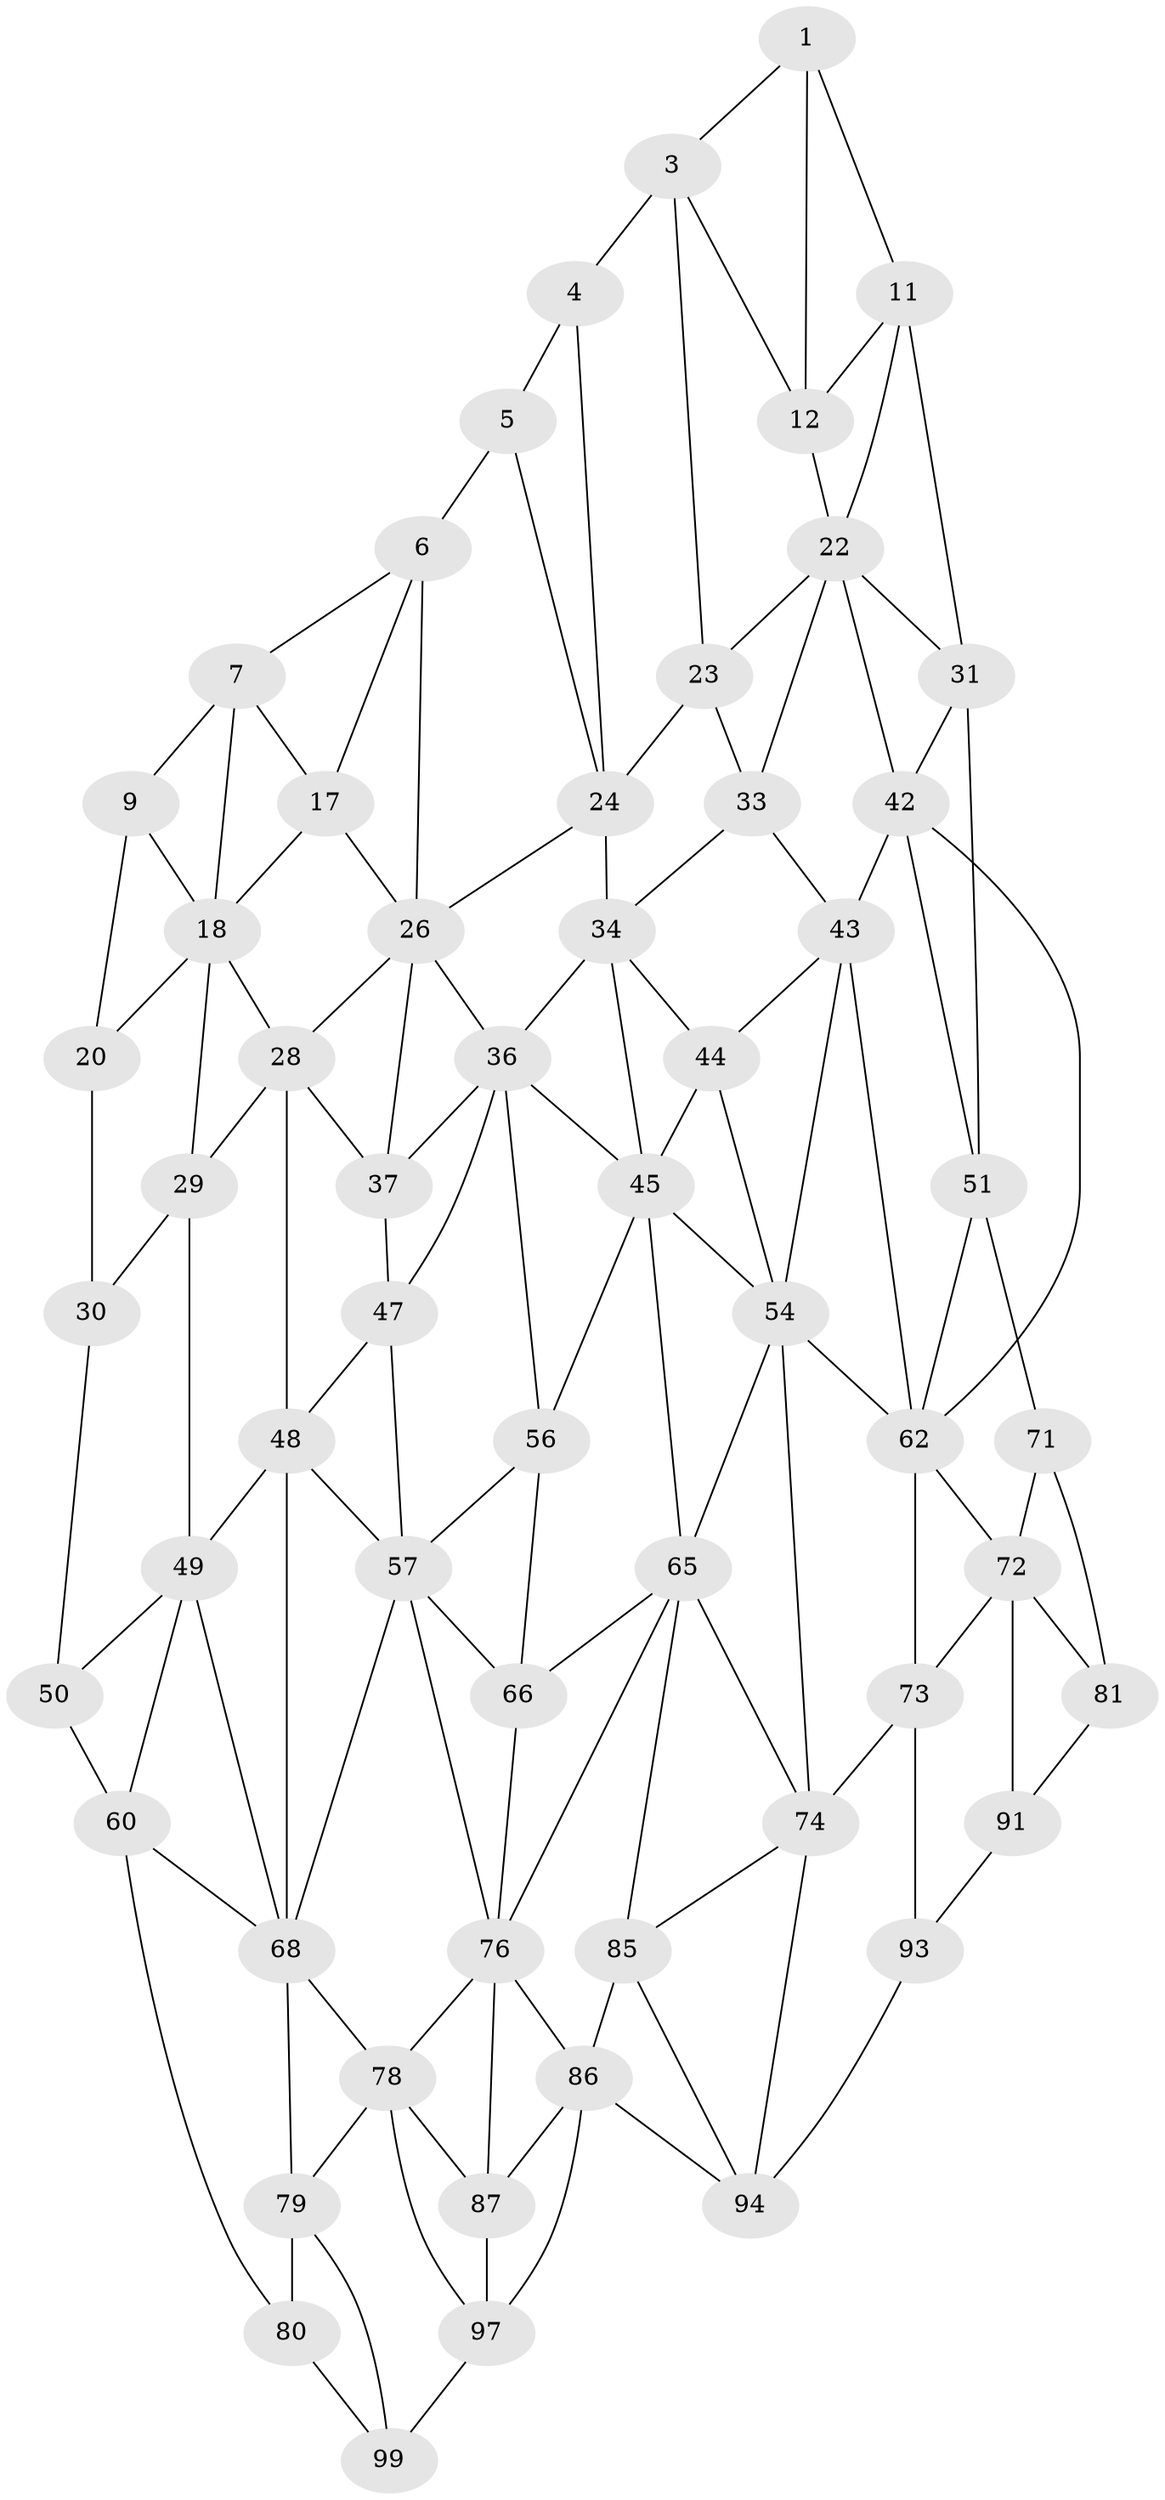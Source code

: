 // original degree distribution, {2: 0.04, 3: 0.32, 4: 0.64}
// Generated by graph-tools (version 1.1) at 2025/38/02/21/25 10:38:56]
// undirected, 58 vertices, 126 edges
graph export_dot {
graph [start="1"]
  node [color=gray90,style=filled];
  1 [super="+2"];
  3 [super="+13"];
  4 [super="+14"];
  5 [super="+15"];
  6 [super="+16"];
  7 [super="+8"];
  9 [super="+10"];
  11 [super="+21"];
  12;
  17;
  18 [super="+19"];
  20;
  22 [super="+32"];
  23;
  24 [super="+25"];
  26 [super="+27"];
  28 [super="+38"];
  29 [super="+39"];
  30 [super="+40"];
  31 [super="+41"];
  33;
  34 [super="+35"];
  36 [super="+46"];
  37;
  42 [super="+52"];
  43 [super="+53"];
  44;
  45 [super="+55"];
  47;
  48 [super="+58"];
  49 [super="+59"];
  50;
  51 [super="+61"];
  54 [super="+64"];
  56;
  57 [super="+67"];
  60 [super="+70"];
  62 [super="+63"];
  65 [super="+75"];
  66;
  68 [super="+69"];
  71;
  72 [super="+82"];
  73 [super="+83"];
  74 [super="+84"];
  76 [super="+77"];
  78 [super="+88"];
  79 [super="+89"];
  80 [super="+90"];
  81;
  85;
  86 [super="+96"];
  87;
  91 [super="+92"];
  93;
  94 [super="+95"];
  97 [super="+98"];
  99 [super="+100"];
  1 -- 11;
  1 -- 3;
  1 -- 12;
  3 -- 4 [weight=2];
  3 -- 12;
  3 -- 23;
  4 -- 5 [weight=2];
  4 -- 24;
  5 -- 6 [weight=2];
  5 -- 24;
  6 -- 7;
  6 -- 17;
  6 -- 26;
  7 -- 17;
  7 -- 9;
  7 -- 18;
  9 -- 18;
  9 -- 20;
  11 -- 12;
  11 -- 22;
  11 -- 31;
  12 -- 22;
  17 -- 18;
  17 -- 26;
  18 -- 28;
  18 -- 20;
  18 -- 29;
  20 -- 30;
  22 -- 23;
  22 -- 33;
  22 -- 42;
  22 -- 31;
  23 -- 33;
  23 -- 24;
  24 -- 34 [weight=2];
  24 -- 26;
  26 -- 36;
  26 -- 28;
  26 -- 37;
  28 -- 29 [weight=2];
  28 -- 48;
  28 -- 37;
  29 -- 30 [weight=2];
  29 -- 49;
  30 -- 50;
  31 -- 42;
  31 -- 51;
  33 -- 43;
  33 -- 34;
  34 -- 44;
  34 -- 36;
  34 -- 45;
  36 -- 37;
  36 -- 56;
  36 -- 45;
  36 -- 47;
  37 -- 47;
  42 -- 43 [weight=2];
  42 -- 51;
  42 -- 62;
  43 -- 44;
  43 -- 54;
  43 -- 62;
  44 -- 54;
  44 -- 45;
  45 -- 56;
  45 -- 65;
  45 -- 54;
  47 -- 57;
  47 -- 48;
  48 -- 49 [weight=2];
  48 -- 57;
  48 -- 68;
  49 -- 50;
  49 -- 60;
  49 -- 68;
  50 -- 60;
  51 -- 62;
  51 -- 71;
  54 -- 62;
  54 -- 65;
  54 -- 74;
  56 -- 66;
  56 -- 57;
  57 -- 66;
  57 -- 68;
  57 -- 76;
  60 -- 80;
  60 -- 68;
  62 -- 72;
  62 -- 73;
  65 -- 66;
  65 -- 74;
  65 -- 76;
  65 -- 85;
  66 -- 76;
  68 -- 78;
  68 -- 79;
  71 -- 81;
  71 -- 72;
  72 -- 73 [weight=2];
  72 -- 81;
  72 -- 91;
  73 -- 74 [weight=2];
  73 -- 93;
  74 -- 85;
  74 -- 94;
  76 -- 86;
  76 -- 78;
  76 -- 87;
  78 -- 79 [weight=2];
  78 -- 97;
  78 -- 87;
  79 -- 80 [weight=2];
  79 -- 99;
  80 -- 99;
  81 -- 91;
  85 -- 86;
  85 -- 94;
  86 -- 87;
  86 -- 97;
  86 -- 94;
  87 -- 97;
  91 -- 93;
  93 -- 94;
  97 -- 99;
}
